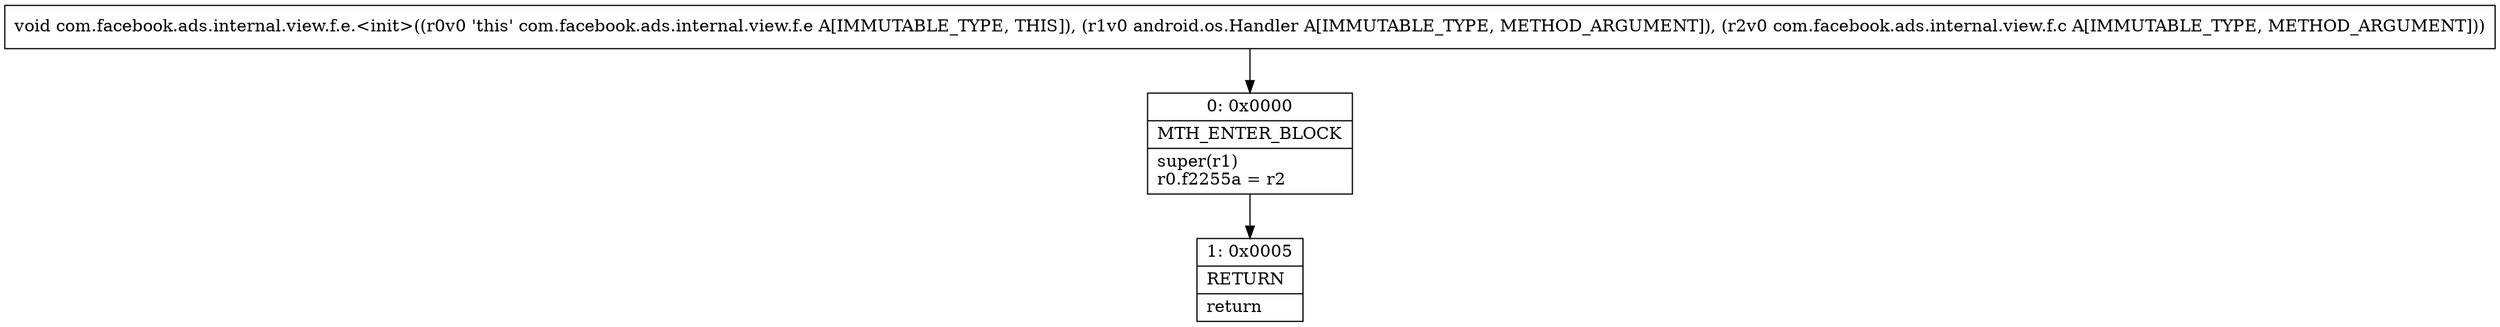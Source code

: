 digraph "CFG forcom.facebook.ads.internal.view.f.e.\<init\>(Landroid\/os\/Handler;Lcom\/facebook\/ads\/internal\/view\/f\/c;)V" {
Node_0 [shape=record,label="{0\:\ 0x0000|MTH_ENTER_BLOCK\l|super(r1)\lr0.f2255a = r2\l}"];
Node_1 [shape=record,label="{1\:\ 0x0005|RETURN\l|return\l}"];
MethodNode[shape=record,label="{void com.facebook.ads.internal.view.f.e.\<init\>((r0v0 'this' com.facebook.ads.internal.view.f.e A[IMMUTABLE_TYPE, THIS]), (r1v0 android.os.Handler A[IMMUTABLE_TYPE, METHOD_ARGUMENT]), (r2v0 com.facebook.ads.internal.view.f.c A[IMMUTABLE_TYPE, METHOD_ARGUMENT])) }"];
MethodNode -> Node_0;
Node_0 -> Node_1;
}

